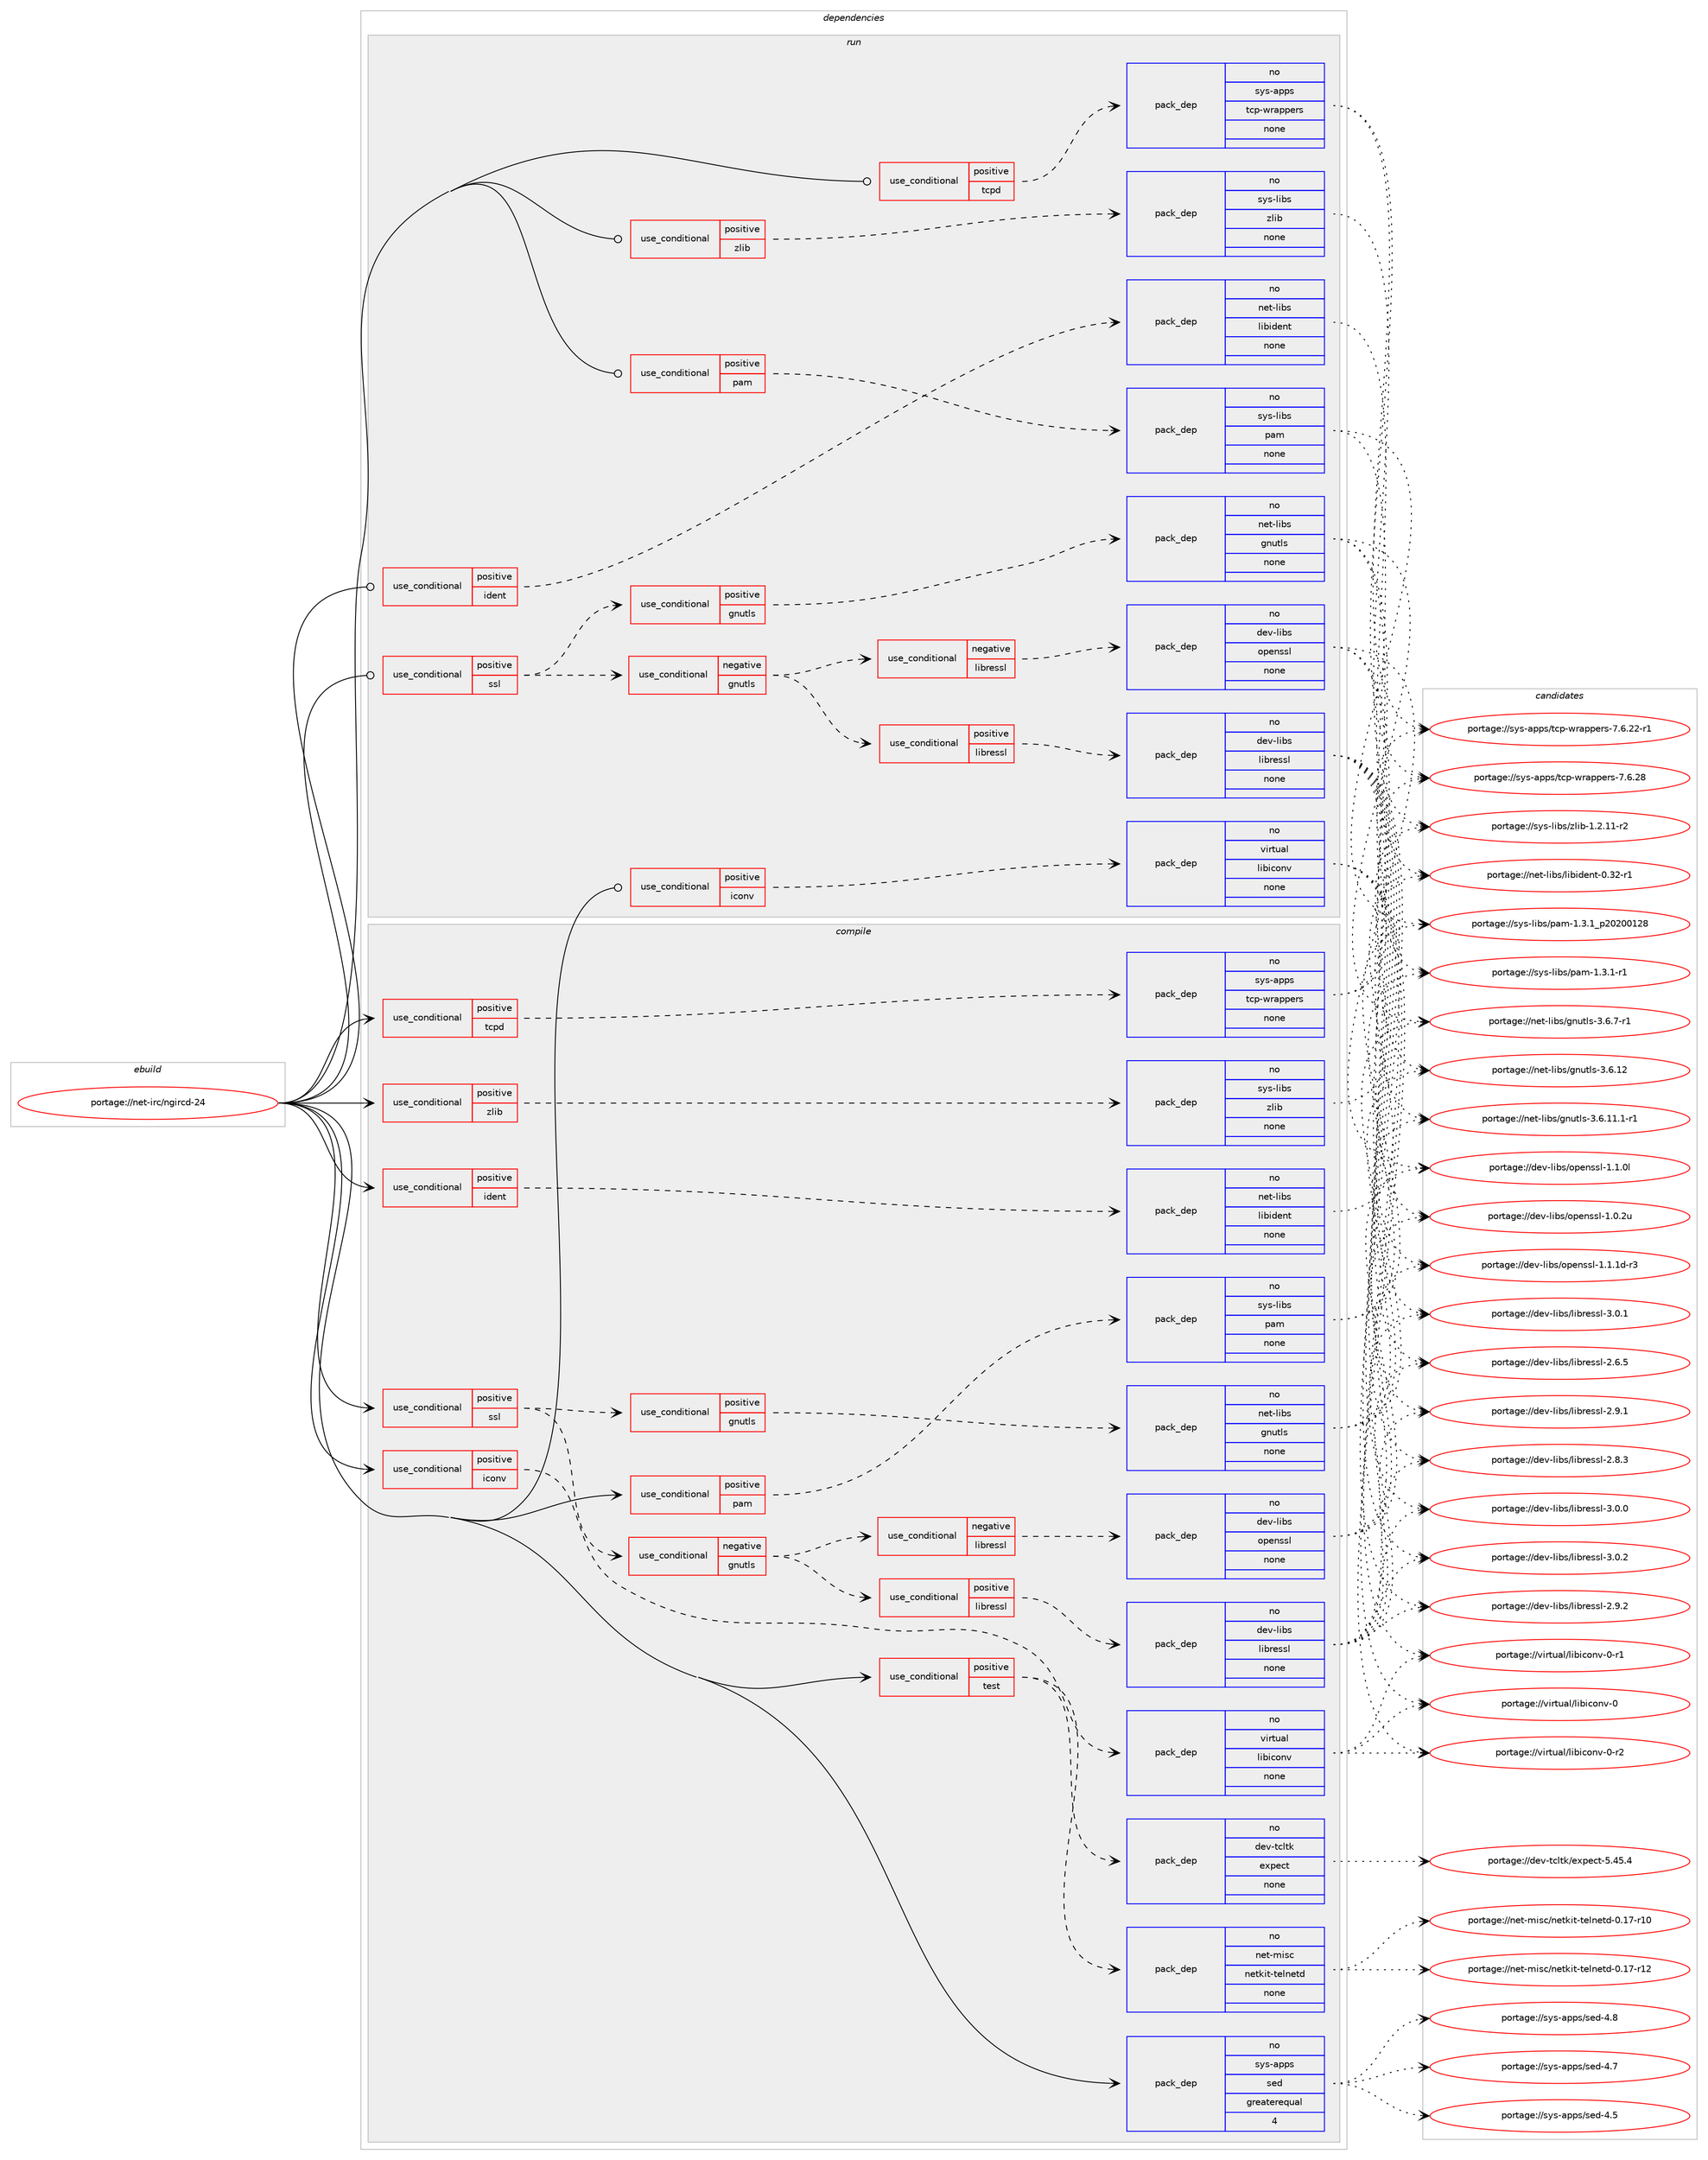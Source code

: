 digraph prolog {

# *************
# Graph options
# *************

newrank=true;
concentrate=true;
compound=true;
graph [rankdir=LR,fontname=Helvetica,fontsize=10,ranksep=1.5];#, ranksep=2.5, nodesep=0.2];
edge  [arrowhead=vee];
node  [fontname=Helvetica,fontsize=10];

# **********
# The ebuild
# **********

subgraph cluster_leftcol {
color=gray;
rank=same;
label=<<i>ebuild</i>>;
id [label="portage://net-irc/ngircd-24", color=red, width=4, href="../net-irc/ngircd-24.svg"];
}

# ****************
# The dependencies
# ****************

subgraph cluster_midcol {
color=gray;
label=<<i>dependencies</i>>;
subgraph cluster_compile {
fillcolor="#eeeeee";
style=filled;
label=<<i>compile</i>>;
subgraph cond29593 {
dependency137027 [label=<<TABLE BORDER="0" CELLBORDER="1" CELLSPACING="0" CELLPADDING="4"><TR><TD ROWSPAN="3" CELLPADDING="10">use_conditional</TD></TR><TR><TD>positive</TD></TR><TR><TD>iconv</TD></TR></TABLE>>, shape=none, color=red];
subgraph pack105139 {
dependency137028 [label=<<TABLE BORDER="0" CELLBORDER="1" CELLSPACING="0" CELLPADDING="4" WIDTH="220"><TR><TD ROWSPAN="6" CELLPADDING="30">pack_dep</TD></TR><TR><TD WIDTH="110">no</TD></TR><TR><TD>virtual</TD></TR><TR><TD>libiconv</TD></TR><TR><TD>none</TD></TR><TR><TD></TD></TR></TABLE>>, shape=none, color=blue];
}
dependency137027:e -> dependency137028:w [weight=20,style="dashed",arrowhead="vee"];
}
id:e -> dependency137027:w [weight=20,style="solid",arrowhead="vee"];
subgraph cond29594 {
dependency137029 [label=<<TABLE BORDER="0" CELLBORDER="1" CELLSPACING="0" CELLPADDING="4"><TR><TD ROWSPAN="3" CELLPADDING="10">use_conditional</TD></TR><TR><TD>positive</TD></TR><TR><TD>ident</TD></TR></TABLE>>, shape=none, color=red];
subgraph pack105140 {
dependency137030 [label=<<TABLE BORDER="0" CELLBORDER="1" CELLSPACING="0" CELLPADDING="4" WIDTH="220"><TR><TD ROWSPAN="6" CELLPADDING="30">pack_dep</TD></TR><TR><TD WIDTH="110">no</TD></TR><TR><TD>net-libs</TD></TR><TR><TD>libident</TD></TR><TR><TD>none</TD></TR><TR><TD></TD></TR></TABLE>>, shape=none, color=blue];
}
dependency137029:e -> dependency137030:w [weight=20,style="dashed",arrowhead="vee"];
}
id:e -> dependency137029:w [weight=20,style="solid",arrowhead="vee"];
subgraph cond29595 {
dependency137031 [label=<<TABLE BORDER="0" CELLBORDER="1" CELLSPACING="0" CELLPADDING="4"><TR><TD ROWSPAN="3" CELLPADDING="10">use_conditional</TD></TR><TR><TD>positive</TD></TR><TR><TD>pam</TD></TR></TABLE>>, shape=none, color=red];
subgraph pack105141 {
dependency137032 [label=<<TABLE BORDER="0" CELLBORDER="1" CELLSPACING="0" CELLPADDING="4" WIDTH="220"><TR><TD ROWSPAN="6" CELLPADDING="30">pack_dep</TD></TR><TR><TD WIDTH="110">no</TD></TR><TR><TD>sys-libs</TD></TR><TR><TD>pam</TD></TR><TR><TD>none</TD></TR><TR><TD></TD></TR></TABLE>>, shape=none, color=blue];
}
dependency137031:e -> dependency137032:w [weight=20,style="dashed",arrowhead="vee"];
}
id:e -> dependency137031:w [weight=20,style="solid",arrowhead="vee"];
subgraph cond29596 {
dependency137033 [label=<<TABLE BORDER="0" CELLBORDER="1" CELLSPACING="0" CELLPADDING="4"><TR><TD ROWSPAN="3" CELLPADDING="10">use_conditional</TD></TR><TR><TD>positive</TD></TR><TR><TD>ssl</TD></TR></TABLE>>, shape=none, color=red];
subgraph cond29597 {
dependency137034 [label=<<TABLE BORDER="0" CELLBORDER="1" CELLSPACING="0" CELLPADDING="4"><TR><TD ROWSPAN="3" CELLPADDING="10">use_conditional</TD></TR><TR><TD>positive</TD></TR><TR><TD>gnutls</TD></TR></TABLE>>, shape=none, color=red];
subgraph pack105142 {
dependency137035 [label=<<TABLE BORDER="0" CELLBORDER="1" CELLSPACING="0" CELLPADDING="4" WIDTH="220"><TR><TD ROWSPAN="6" CELLPADDING="30">pack_dep</TD></TR><TR><TD WIDTH="110">no</TD></TR><TR><TD>net-libs</TD></TR><TR><TD>gnutls</TD></TR><TR><TD>none</TD></TR><TR><TD></TD></TR></TABLE>>, shape=none, color=blue];
}
dependency137034:e -> dependency137035:w [weight=20,style="dashed",arrowhead="vee"];
}
dependency137033:e -> dependency137034:w [weight=20,style="dashed",arrowhead="vee"];
subgraph cond29598 {
dependency137036 [label=<<TABLE BORDER="0" CELLBORDER="1" CELLSPACING="0" CELLPADDING="4"><TR><TD ROWSPAN="3" CELLPADDING="10">use_conditional</TD></TR><TR><TD>negative</TD></TR><TR><TD>gnutls</TD></TR></TABLE>>, shape=none, color=red];
subgraph cond29599 {
dependency137037 [label=<<TABLE BORDER="0" CELLBORDER="1" CELLSPACING="0" CELLPADDING="4"><TR><TD ROWSPAN="3" CELLPADDING="10">use_conditional</TD></TR><TR><TD>negative</TD></TR><TR><TD>libressl</TD></TR></TABLE>>, shape=none, color=red];
subgraph pack105143 {
dependency137038 [label=<<TABLE BORDER="0" CELLBORDER="1" CELLSPACING="0" CELLPADDING="4" WIDTH="220"><TR><TD ROWSPAN="6" CELLPADDING="30">pack_dep</TD></TR><TR><TD WIDTH="110">no</TD></TR><TR><TD>dev-libs</TD></TR><TR><TD>openssl</TD></TR><TR><TD>none</TD></TR><TR><TD></TD></TR></TABLE>>, shape=none, color=blue];
}
dependency137037:e -> dependency137038:w [weight=20,style="dashed",arrowhead="vee"];
}
dependency137036:e -> dependency137037:w [weight=20,style="dashed",arrowhead="vee"];
subgraph cond29600 {
dependency137039 [label=<<TABLE BORDER="0" CELLBORDER="1" CELLSPACING="0" CELLPADDING="4"><TR><TD ROWSPAN="3" CELLPADDING="10">use_conditional</TD></TR><TR><TD>positive</TD></TR><TR><TD>libressl</TD></TR></TABLE>>, shape=none, color=red];
subgraph pack105144 {
dependency137040 [label=<<TABLE BORDER="0" CELLBORDER="1" CELLSPACING="0" CELLPADDING="4" WIDTH="220"><TR><TD ROWSPAN="6" CELLPADDING="30">pack_dep</TD></TR><TR><TD WIDTH="110">no</TD></TR><TR><TD>dev-libs</TD></TR><TR><TD>libressl</TD></TR><TR><TD>none</TD></TR><TR><TD></TD></TR></TABLE>>, shape=none, color=blue];
}
dependency137039:e -> dependency137040:w [weight=20,style="dashed",arrowhead="vee"];
}
dependency137036:e -> dependency137039:w [weight=20,style="dashed",arrowhead="vee"];
}
dependency137033:e -> dependency137036:w [weight=20,style="dashed",arrowhead="vee"];
}
id:e -> dependency137033:w [weight=20,style="solid",arrowhead="vee"];
subgraph cond29601 {
dependency137041 [label=<<TABLE BORDER="0" CELLBORDER="1" CELLSPACING="0" CELLPADDING="4"><TR><TD ROWSPAN="3" CELLPADDING="10">use_conditional</TD></TR><TR><TD>positive</TD></TR><TR><TD>tcpd</TD></TR></TABLE>>, shape=none, color=red];
subgraph pack105145 {
dependency137042 [label=<<TABLE BORDER="0" CELLBORDER="1" CELLSPACING="0" CELLPADDING="4" WIDTH="220"><TR><TD ROWSPAN="6" CELLPADDING="30">pack_dep</TD></TR><TR><TD WIDTH="110">no</TD></TR><TR><TD>sys-apps</TD></TR><TR><TD>tcp-wrappers</TD></TR><TR><TD>none</TD></TR><TR><TD></TD></TR></TABLE>>, shape=none, color=blue];
}
dependency137041:e -> dependency137042:w [weight=20,style="dashed",arrowhead="vee"];
}
id:e -> dependency137041:w [weight=20,style="solid",arrowhead="vee"];
subgraph cond29602 {
dependency137043 [label=<<TABLE BORDER="0" CELLBORDER="1" CELLSPACING="0" CELLPADDING="4"><TR><TD ROWSPAN="3" CELLPADDING="10">use_conditional</TD></TR><TR><TD>positive</TD></TR><TR><TD>test</TD></TR></TABLE>>, shape=none, color=red];
subgraph pack105146 {
dependency137044 [label=<<TABLE BORDER="0" CELLBORDER="1" CELLSPACING="0" CELLPADDING="4" WIDTH="220"><TR><TD ROWSPAN="6" CELLPADDING="30">pack_dep</TD></TR><TR><TD WIDTH="110">no</TD></TR><TR><TD>dev-tcltk</TD></TR><TR><TD>expect</TD></TR><TR><TD>none</TD></TR><TR><TD></TD></TR></TABLE>>, shape=none, color=blue];
}
dependency137043:e -> dependency137044:w [weight=20,style="dashed",arrowhead="vee"];
subgraph pack105147 {
dependency137045 [label=<<TABLE BORDER="0" CELLBORDER="1" CELLSPACING="0" CELLPADDING="4" WIDTH="220"><TR><TD ROWSPAN="6" CELLPADDING="30">pack_dep</TD></TR><TR><TD WIDTH="110">no</TD></TR><TR><TD>net-misc</TD></TR><TR><TD>netkit-telnetd</TD></TR><TR><TD>none</TD></TR><TR><TD></TD></TR></TABLE>>, shape=none, color=blue];
}
dependency137043:e -> dependency137045:w [weight=20,style="dashed",arrowhead="vee"];
}
id:e -> dependency137043:w [weight=20,style="solid",arrowhead="vee"];
subgraph cond29603 {
dependency137046 [label=<<TABLE BORDER="0" CELLBORDER="1" CELLSPACING="0" CELLPADDING="4"><TR><TD ROWSPAN="3" CELLPADDING="10">use_conditional</TD></TR><TR><TD>positive</TD></TR><TR><TD>zlib</TD></TR></TABLE>>, shape=none, color=red];
subgraph pack105148 {
dependency137047 [label=<<TABLE BORDER="0" CELLBORDER="1" CELLSPACING="0" CELLPADDING="4" WIDTH="220"><TR><TD ROWSPAN="6" CELLPADDING="30">pack_dep</TD></TR><TR><TD WIDTH="110">no</TD></TR><TR><TD>sys-libs</TD></TR><TR><TD>zlib</TD></TR><TR><TD>none</TD></TR><TR><TD></TD></TR></TABLE>>, shape=none, color=blue];
}
dependency137046:e -> dependency137047:w [weight=20,style="dashed",arrowhead="vee"];
}
id:e -> dependency137046:w [weight=20,style="solid",arrowhead="vee"];
subgraph pack105149 {
dependency137048 [label=<<TABLE BORDER="0" CELLBORDER="1" CELLSPACING="0" CELLPADDING="4" WIDTH="220"><TR><TD ROWSPAN="6" CELLPADDING="30">pack_dep</TD></TR><TR><TD WIDTH="110">no</TD></TR><TR><TD>sys-apps</TD></TR><TR><TD>sed</TD></TR><TR><TD>greaterequal</TD></TR><TR><TD>4</TD></TR></TABLE>>, shape=none, color=blue];
}
id:e -> dependency137048:w [weight=20,style="solid",arrowhead="vee"];
}
subgraph cluster_compileandrun {
fillcolor="#eeeeee";
style=filled;
label=<<i>compile and run</i>>;
}
subgraph cluster_run {
fillcolor="#eeeeee";
style=filled;
label=<<i>run</i>>;
subgraph cond29604 {
dependency137049 [label=<<TABLE BORDER="0" CELLBORDER="1" CELLSPACING="0" CELLPADDING="4"><TR><TD ROWSPAN="3" CELLPADDING="10">use_conditional</TD></TR><TR><TD>positive</TD></TR><TR><TD>iconv</TD></TR></TABLE>>, shape=none, color=red];
subgraph pack105150 {
dependency137050 [label=<<TABLE BORDER="0" CELLBORDER="1" CELLSPACING="0" CELLPADDING="4" WIDTH="220"><TR><TD ROWSPAN="6" CELLPADDING="30">pack_dep</TD></TR><TR><TD WIDTH="110">no</TD></TR><TR><TD>virtual</TD></TR><TR><TD>libiconv</TD></TR><TR><TD>none</TD></TR><TR><TD></TD></TR></TABLE>>, shape=none, color=blue];
}
dependency137049:e -> dependency137050:w [weight=20,style="dashed",arrowhead="vee"];
}
id:e -> dependency137049:w [weight=20,style="solid",arrowhead="odot"];
subgraph cond29605 {
dependency137051 [label=<<TABLE BORDER="0" CELLBORDER="1" CELLSPACING="0" CELLPADDING="4"><TR><TD ROWSPAN="3" CELLPADDING="10">use_conditional</TD></TR><TR><TD>positive</TD></TR><TR><TD>ident</TD></TR></TABLE>>, shape=none, color=red];
subgraph pack105151 {
dependency137052 [label=<<TABLE BORDER="0" CELLBORDER="1" CELLSPACING="0" CELLPADDING="4" WIDTH="220"><TR><TD ROWSPAN="6" CELLPADDING="30">pack_dep</TD></TR><TR><TD WIDTH="110">no</TD></TR><TR><TD>net-libs</TD></TR><TR><TD>libident</TD></TR><TR><TD>none</TD></TR><TR><TD></TD></TR></TABLE>>, shape=none, color=blue];
}
dependency137051:e -> dependency137052:w [weight=20,style="dashed",arrowhead="vee"];
}
id:e -> dependency137051:w [weight=20,style="solid",arrowhead="odot"];
subgraph cond29606 {
dependency137053 [label=<<TABLE BORDER="0" CELLBORDER="1" CELLSPACING="0" CELLPADDING="4"><TR><TD ROWSPAN="3" CELLPADDING="10">use_conditional</TD></TR><TR><TD>positive</TD></TR><TR><TD>pam</TD></TR></TABLE>>, shape=none, color=red];
subgraph pack105152 {
dependency137054 [label=<<TABLE BORDER="0" CELLBORDER="1" CELLSPACING="0" CELLPADDING="4" WIDTH="220"><TR><TD ROWSPAN="6" CELLPADDING="30">pack_dep</TD></TR><TR><TD WIDTH="110">no</TD></TR><TR><TD>sys-libs</TD></TR><TR><TD>pam</TD></TR><TR><TD>none</TD></TR><TR><TD></TD></TR></TABLE>>, shape=none, color=blue];
}
dependency137053:e -> dependency137054:w [weight=20,style="dashed",arrowhead="vee"];
}
id:e -> dependency137053:w [weight=20,style="solid",arrowhead="odot"];
subgraph cond29607 {
dependency137055 [label=<<TABLE BORDER="0" CELLBORDER="1" CELLSPACING="0" CELLPADDING="4"><TR><TD ROWSPAN="3" CELLPADDING="10">use_conditional</TD></TR><TR><TD>positive</TD></TR><TR><TD>ssl</TD></TR></TABLE>>, shape=none, color=red];
subgraph cond29608 {
dependency137056 [label=<<TABLE BORDER="0" CELLBORDER="1" CELLSPACING="0" CELLPADDING="4"><TR><TD ROWSPAN="3" CELLPADDING="10">use_conditional</TD></TR><TR><TD>positive</TD></TR><TR><TD>gnutls</TD></TR></TABLE>>, shape=none, color=red];
subgraph pack105153 {
dependency137057 [label=<<TABLE BORDER="0" CELLBORDER="1" CELLSPACING="0" CELLPADDING="4" WIDTH="220"><TR><TD ROWSPAN="6" CELLPADDING="30">pack_dep</TD></TR><TR><TD WIDTH="110">no</TD></TR><TR><TD>net-libs</TD></TR><TR><TD>gnutls</TD></TR><TR><TD>none</TD></TR><TR><TD></TD></TR></TABLE>>, shape=none, color=blue];
}
dependency137056:e -> dependency137057:w [weight=20,style="dashed",arrowhead="vee"];
}
dependency137055:e -> dependency137056:w [weight=20,style="dashed",arrowhead="vee"];
subgraph cond29609 {
dependency137058 [label=<<TABLE BORDER="0" CELLBORDER="1" CELLSPACING="0" CELLPADDING="4"><TR><TD ROWSPAN="3" CELLPADDING="10">use_conditional</TD></TR><TR><TD>negative</TD></TR><TR><TD>gnutls</TD></TR></TABLE>>, shape=none, color=red];
subgraph cond29610 {
dependency137059 [label=<<TABLE BORDER="0" CELLBORDER="1" CELLSPACING="0" CELLPADDING="4"><TR><TD ROWSPAN="3" CELLPADDING="10">use_conditional</TD></TR><TR><TD>negative</TD></TR><TR><TD>libressl</TD></TR></TABLE>>, shape=none, color=red];
subgraph pack105154 {
dependency137060 [label=<<TABLE BORDER="0" CELLBORDER="1" CELLSPACING="0" CELLPADDING="4" WIDTH="220"><TR><TD ROWSPAN="6" CELLPADDING="30">pack_dep</TD></TR><TR><TD WIDTH="110">no</TD></TR><TR><TD>dev-libs</TD></TR><TR><TD>openssl</TD></TR><TR><TD>none</TD></TR><TR><TD></TD></TR></TABLE>>, shape=none, color=blue];
}
dependency137059:e -> dependency137060:w [weight=20,style="dashed",arrowhead="vee"];
}
dependency137058:e -> dependency137059:w [weight=20,style="dashed",arrowhead="vee"];
subgraph cond29611 {
dependency137061 [label=<<TABLE BORDER="0" CELLBORDER="1" CELLSPACING="0" CELLPADDING="4"><TR><TD ROWSPAN="3" CELLPADDING="10">use_conditional</TD></TR><TR><TD>positive</TD></TR><TR><TD>libressl</TD></TR></TABLE>>, shape=none, color=red];
subgraph pack105155 {
dependency137062 [label=<<TABLE BORDER="0" CELLBORDER="1" CELLSPACING="0" CELLPADDING="4" WIDTH="220"><TR><TD ROWSPAN="6" CELLPADDING="30">pack_dep</TD></TR><TR><TD WIDTH="110">no</TD></TR><TR><TD>dev-libs</TD></TR><TR><TD>libressl</TD></TR><TR><TD>none</TD></TR><TR><TD></TD></TR></TABLE>>, shape=none, color=blue];
}
dependency137061:e -> dependency137062:w [weight=20,style="dashed",arrowhead="vee"];
}
dependency137058:e -> dependency137061:w [weight=20,style="dashed",arrowhead="vee"];
}
dependency137055:e -> dependency137058:w [weight=20,style="dashed",arrowhead="vee"];
}
id:e -> dependency137055:w [weight=20,style="solid",arrowhead="odot"];
subgraph cond29612 {
dependency137063 [label=<<TABLE BORDER="0" CELLBORDER="1" CELLSPACING="0" CELLPADDING="4"><TR><TD ROWSPAN="3" CELLPADDING="10">use_conditional</TD></TR><TR><TD>positive</TD></TR><TR><TD>tcpd</TD></TR></TABLE>>, shape=none, color=red];
subgraph pack105156 {
dependency137064 [label=<<TABLE BORDER="0" CELLBORDER="1" CELLSPACING="0" CELLPADDING="4" WIDTH="220"><TR><TD ROWSPAN="6" CELLPADDING="30">pack_dep</TD></TR><TR><TD WIDTH="110">no</TD></TR><TR><TD>sys-apps</TD></TR><TR><TD>tcp-wrappers</TD></TR><TR><TD>none</TD></TR><TR><TD></TD></TR></TABLE>>, shape=none, color=blue];
}
dependency137063:e -> dependency137064:w [weight=20,style="dashed",arrowhead="vee"];
}
id:e -> dependency137063:w [weight=20,style="solid",arrowhead="odot"];
subgraph cond29613 {
dependency137065 [label=<<TABLE BORDER="0" CELLBORDER="1" CELLSPACING="0" CELLPADDING="4"><TR><TD ROWSPAN="3" CELLPADDING="10">use_conditional</TD></TR><TR><TD>positive</TD></TR><TR><TD>zlib</TD></TR></TABLE>>, shape=none, color=red];
subgraph pack105157 {
dependency137066 [label=<<TABLE BORDER="0" CELLBORDER="1" CELLSPACING="0" CELLPADDING="4" WIDTH="220"><TR><TD ROWSPAN="6" CELLPADDING="30">pack_dep</TD></TR><TR><TD WIDTH="110">no</TD></TR><TR><TD>sys-libs</TD></TR><TR><TD>zlib</TD></TR><TR><TD>none</TD></TR><TR><TD></TD></TR></TABLE>>, shape=none, color=blue];
}
dependency137065:e -> dependency137066:w [weight=20,style="dashed",arrowhead="vee"];
}
id:e -> dependency137065:w [weight=20,style="solid",arrowhead="odot"];
}
}

# **************
# The candidates
# **************

subgraph cluster_choices {
rank=same;
color=gray;
label=<<i>candidates</i>>;

subgraph choice105139 {
color=black;
nodesep=1;
choice1181051141161179710847108105981059911111011845484511450 [label="portage://virtual/libiconv-0-r2", color=red, width=4,href="../virtual/libiconv-0-r2.svg"];
choice1181051141161179710847108105981059911111011845484511449 [label="portage://virtual/libiconv-0-r1", color=red, width=4,href="../virtual/libiconv-0-r1.svg"];
choice118105114116117971084710810598105991111101184548 [label="portage://virtual/libiconv-0", color=red, width=4,href="../virtual/libiconv-0.svg"];
dependency137028:e -> choice1181051141161179710847108105981059911111011845484511450:w [style=dotted,weight="100"];
dependency137028:e -> choice1181051141161179710847108105981059911111011845484511449:w [style=dotted,weight="100"];
dependency137028:e -> choice118105114116117971084710810598105991111101184548:w [style=dotted,weight="100"];
}
subgraph choice105140 {
color=black;
nodesep=1;
choice1101011164510810598115471081059810510010111011645484651504511449 [label="portage://net-libs/libident-0.32-r1", color=red, width=4,href="../net-libs/libident-0.32-r1.svg"];
dependency137030:e -> choice1101011164510810598115471081059810510010111011645484651504511449:w [style=dotted,weight="100"];
}
subgraph choice105141 {
color=black;
nodesep=1;
choice11512111545108105981154711297109454946514649951125048504848495056 [label="portage://sys-libs/pam-1.3.1_p20200128", color=red, width=4,href="../sys-libs/pam-1.3.1_p20200128.svg"];
choice115121115451081059811547112971094549465146494511449 [label="portage://sys-libs/pam-1.3.1-r1", color=red, width=4,href="../sys-libs/pam-1.3.1-r1.svg"];
dependency137032:e -> choice11512111545108105981154711297109454946514649951125048504848495056:w [style=dotted,weight="100"];
dependency137032:e -> choice115121115451081059811547112971094549465146494511449:w [style=dotted,weight="100"];
}
subgraph choice105142 {
color=black;
nodesep=1;
choice1101011164510810598115471031101171161081154551465446554511449 [label="portage://net-libs/gnutls-3.6.7-r1", color=red, width=4,href="../net-libs/gnutls-3.6.7-r1.svg"];
choice11010111645108105981154710311011711610811545514654464950 [label="portage://net-libs/gnutls-3.6.12", color=red, width=4,href="../net-libs/gnutls-3.6.12.svg"];
choice1101011164510810598115471031101171161081154551465446494946494511449 [label="portage://net-libs/gnutls-3.6.11.1-r1", color=red, width=4,href="../net-libs/gnutls-3.6.11.1-r1.svg"];
dependency137035:e -> choice1101011164510810598115471031101171161081154551465446554511449:w [style=dotted,weight="100"];
dependency137035:e -> choice11010111645108105981154710311011711610811545514654464950:w [style=dotted,weight="100"];
dependency137035:e -> choice1101011164510810598115471031101171161081154551465446494946494511449:w [style=dotted,weight="100"];
}
subgraph choice105143 {
color=black;
nodesep=1;
choice1001011184510810598115471111121011101151151084549464946491004511451 [label="portage://dev-libs/openssl-1.1.1d-r3", color=red, width=4,href="../dev-libs/openssl-1.1.1d-r3.svg"];
choice100101118451081059811547111112101110115115108454946494648108 [label="portage://dev-libs/openssl-1.1.0l", color=red, width=4,href="../dev-libs/openssl-1.1.0l.svg"];
choice100101118451081059811547111112101110115115108454946484650117 [label="portage://dev-libs/openssl-1.0.2u", color=red, width=4,href="../dev-libs/openssl-1.0.2u.svg"];
dependency137038:e -> choice1001011184510810598115471111121011101151151084549464946491004511451:w [style=dotted,weight="100"];
dependency137038:e -> choice100101118451081059811547111112101110115115108454946494648108:w [style=dotted,weight="100"];
dependency137038:e -> choice100101118451081059811547111112101110115115108454946484650117:w [style=dotted,weight="100"];
}
subgraph choice105144 {
color=black;
nodesep=1;
choice10010111845108105981154710810598114101115115108455146484650 [label="portage://dev-libs/libressl-3.0.2", color=red, width=4,href="../dev-libs/libressl-3.0.2.svg"];
choice10010111845108105981154710810598114101115115108455146484649 [label="portage://dev-libs/libressl-3.0.1", color=red, width=4,href="../dev-libs/libressl-3.0.1.svg"];
choice10010111845108105981154710810598114101115115108455146484648 [label="portage://dev-libs/libressl-3.0.0", color=red, width=4,href="../dev-libs/libressl-3.0.0.svg"];
choice10010111845108105981154710810598114101115115108455046574650 [label="portage://dev-libs/libressl-2.9.2", color=red, width=4,href="../dev-libs/libressl-2.9.2.svg"];
choice10010111845108105981154710810598114101115115108455046574649 [label="portage://dev-libs/libressl-2.9.1", color=red, width=4,href="../dev-libs/libressl-2.9.1.svg"];
choice10010111845108105981154710810598114101115115108455046564651 [label="portage://dev-libs/libressl-2.8.3", color=red, width=4,href="../dev-libs/libressl-2.8.3.svg"];
choice10010111845108105981154710810598114101115115108455046544653 [label="portage://dev-libs/libressl-2.6.5", color=red, width=4,href="../dev-libs/libressl-2.6.5.svg"];
dependency137040:e -> choice10010111845108105981154710810598114101115115108455146484650:w [style=dotted,weight="100"];
dependency137040:e -> choice10010111845108105981154710810598114101115115108455146484649:w [style=dotted,weight="100"];
dependency137040:e -> choice10010111845108105981154710810598114101115115108455146484648:w [style=dotted,weight="100"];
dependency137040:e -> choice10010111845108105981154710810598114101115115108455046574650:w [style=dotted,weight="100"];
dependency137040:e -> choice10010111845108105981154710810598114101115115108455046574649:w [style=dotted,weight="100"];
dependency137040:e -> choice10010111845108105981154710810598114101115115108455046564651:w [style=dotted,weight="100"];
dependency137040:e -> choice10010111845108105981154710810598114101115115108455046544653:w [style=dotted,weight="100"];
}
subgraph choice105145 {
color=black;
nodesep=1;
choice11512111545971121121154711699112451191149711211210111411545554654465056 [label="portage://sys-apps/tcp-wrappers-7.6.28", color=red, width=4,href="../sys-apps/tcp-wrappers-7.6.28.svg"];
choice115121115459711211211547116991124511911497112112101114115455546544650504511449 [label="portage://sys-apps/tcp-wrappers-7.6.22-r1", color=red, width=4,href="../sys-apps/tcp-wrappers-7.6.22-r1.svg"];
dependency137042:e -> choice11512111545971121121154711699112451191149711211210111411545554654465056:w [style=dotted,weight="100"];
dependency137042:e -> choice115121115459711211211547116991124511911497112112101114115455546544650504511449:w [style=dotted,weight="100"];
}
subgraph choice105146 {
color=black;
nodesep=1;
choice1001011184511699108116107471011201121019911645534652534652 [label="portage://dev-tcltk/expect-5.45.4", color=red, width=4,href="../dev-tcltk/expect-5.45.4.svg"];
dependency137044:e -> choice1001011184511699108116107471011201121019911645534652534652:w [style=dotted,weight="100"];
}
subgraph choice105147 {
color=black;
nodesep=1;
choice110101116451091051159947110101116107105116451161011081101011161004548464955451144950 [label="portage://net-misc/netkit-telnetd-0.17-r12", color=red, width=4,href="../net-misc/netkit-telnetd-0.17-r12.svg"];
choice110101116451091051159947110101116107105116451161011081101011161004548464955451144948 [label="portage://net-misc/netkit-telnetd-0.17-r10", color=red, width=4,href="../net-misc/netkit-telnetd-0.17-r10.svg"];
dependency137045:e -> choice110101116451091051159947110101116107105116451161011081101011161004548464955451144950:w [style=dotted,weight="100"];
dependency137045:e -> choice110101116451091051159947110101116107105116451161011081101011161004548464955451144948:w [style=dotted,weight="100"];
}
subgraph choice105148 {
color=black;
nodesep=1;
choice11512111545108105981154712210810598454946504649494511450 [label="portage://sys-libs/zlib-1.2.11-r2", color=red, width=4,href="../sys-libs/zlib-1.2.11-r2.svg"];
dependency137047:e -> choice11512111545108105981154712210810598454946504649494511450:w [style=dotted,weight="100"];
}
subgraph choice105149 {
color=black;
nodesep=1;
choice11512111545971121121154711510110045524656 [label="portage://sys-apps/sed-4.8", color=red, width=4,href="../sys-apps/sed-4.8.svg"];
choice11512111545971121121154711510110045524655 [label="portage://sys-apps/sed-4.7", color=red, width=4,href="../sys-apps/sed-4.7.svg"];
choice11512111545971121121154711510110045524653 [label="portage://sys-apps/sed-4.5", color=red, width=4,href="../sys-apps/sed-4.5.svg"];
dependency137048:e -> choice11512111545971121121154711510110045524656:w [style=dotted,weight="100"];
dependency137048:e -> choice11512111545971121121154711510110045524655:w [style=dotted,weight="100"];
dependency137048:e -> choice11512111545971121121154711510110045524653:w [style=dotted,weight="100"];
}
subgraph choice105150 {
color=black;
nodesep=1;
choice1181051141161179710847108105981059911111011845484511450 [label="portage://virtual/libiconv-0-r2", color=red, width=4,href="../virtual/libiconv-0-r2.svg"];
choice1181051141161179710847108105981059911111011845484511449 [label="portage://virtual/libiconv-0-r1", color=red, width=4,href="../virtual/libiconv-0-r1.svg"];
choice118105114116117971084710810598105991111101184548 [label="portage://virtual/libiconv-0", color=red, width=4,href="../virtual/libiconv-0.svg"];
dependency137050:e -> choice1181051141161179710847108105981059911111011845484511450:w [style=dotted,weight="100"];
dependency137050:e -> choice1181051141161179710847108105981059911111011845484511449:w [style=dotted,weight="100"];
dependency137050:e -> choice118105114116117971084710810598105991111101184548:w [style=dotted,weight="100"];
}
subgraph choice105151 {
color=black;
nodesep=1;
choice1101011164510810598115471081059810510010111011645484651504511449 [label="portage://net-libs/libident-0.32-r1", color=red, width=4,href="../net-libs/libident-0.32-r1.svg"];
dependency137052:e -> choice1101011164510810598115471081059810510010111011645484651504511449:w [style=dotted,weight="100"];
}
subgraph choice105152 {
color=black;
nodesep=1;
choice11512111545108105981154711297109454946514649951125048504848495056 [label="portage://sys-libs/pam-1.3.1_p20200128", color=red, width=4,href="../sys-libs/pam-1.3.1_p20200128.svg"];
choice115121115451081059811547112971094549465146494511449 [label="portage://sys-libs/pam-1.3.1-r1", color=red, width=4,href="../sys-libs/pam-1.3.1-r1.svg"];
dependency137054:e -> choice11512111545108105981154711297109454946514649951125048504848495056:w [style=dotted,weight="100"];
dependency137054:e -> choice115121115451081059811547112971094549465146494511449:w [style=dotted,weight="100"];
}
subgraph choice105153 {
color=black;
nodesep=1;
choice1101011164510810598115471031101171161081154551465446554511449 [label="portage://net-libs/gnutls-3.6.7-r1", color=red, width=4,href="../net-libs/gnutls-3.6.7-r1.svg"];
choice11010111645108105981154710311011711610811545514654464950 [label="portage://net-libs/gnutls-3.6.12", color=red, width=4,href="../net-libs/gnutls-3.6.12.svg"];
choice1101011164510810598115471031101171161081154551465446494946494511449 [label="portage://net-libs/gnutls-3.6.11.1-r1", color=red, width=4,href="../net-libs/gnutls-3.6.11.1-r1.svg"];
dependency137057:e -> choice1101011164510810598115471031101171161081154551465446554511449:w [style=dotted,weight="100"];
dependency137057:e -> choice11010111645108105981154710311011711610811545514654464950:w [style=dotted,weight="100"];
dependency137057:e -> choice1101011164510810598115471031101171161081154551465446494946494511449:w [style=dotted,weight="100"];
}
subgraph choice105154 {
color=black;
nodesep=1;
choice1001011184510810598115471111121011101151151084549464946491004511451 [label="portage://dev-libs/openssl-1.1.1d-r3", color=red, width=4,href="../dev-libs/openssl-1.1.1d-r3.svg"];
choice100101118451081059811547111112101110115115108454946494648108 [label="portage://dev-libs/openssl-1.1.0l", color=red, width=4,href="../dev-libs/openssl-1.1.0l.svg"];
choice100101118451081059811547111112101110115115108454946484650117 [label="portage://dev-libs/openssl-1.0.2u", color=red, width=4,href="../dev-libs/openssl-1.0.2u.svg"];
dependency137060:e -> choice1001011184510810598115471111121011101151151084549464946491004511451:w [style=dotted,weight="100"];
dependency137060:e -> choice100101118451081059811547111112101110115115108454946494648108:w [style=dotted,weight="100"];
dependency137060:e -> choice100101118451081059811547111112101110115115108454946484650117:w [style=dotted,weight="100"];
}
subgraph choice105155 {
color=black;
nodesep=1;
choice10010111845108105981154710810598114101115115108455146484650 [label="portage://dev-libs/libressl-3.0.2", color=red, width=4,href="../dev-libs/libressl-3.0.2.svg"];
choice10010111845108105981154710810598114101115115108455146484649 [label="portage://dev-libs/libressl-3.0.1", color=red, width=4,href="../dev-libs/libressl-3.0.1.svg"];
choice10010111845108105981154710810598114101115115108455146484648 [label="portage://dev-libs/libressl-3.0.0", color=red, width=4,href="../dev-libs/libressl-3.0.0.svg"];
choice10010111845108105981154710810598114101115115108455046574650 [label="portage://dev-libs/libressl-2.9.2", color=red, width=4,href="../dev-libs/libressl-2.9.2.svg"];
choice10010111845108105981154710810598114101115115108455046574649 [label="portage://dev-libs/libressl-2.9.1", color=red, width=4,href="../dev-libs/libressl-2.9.1.svg"];
choice10010111845108105981154710810598114101115115108455046564651 [label="portage://dev-libs/libressl-2.8.3", color=red, width=4,href="../dev-libs/libressl-2.8.3.svg"];
choice10010111845108105981154710810598114101115115108455046544653 [label="portage://dev-libs/libressl-2.6.5", color=red, width=4,href="../dev-libs/libressl-2.6.5.svg"];
dependency137062:e -> choice10010111845108105981154710810598114101115115108455146484650:w [style=dotted,weight="100"];
dependency137062:e -> choice10010111845108105981154710810598114101115115108455146484649:w [style=dotted,weight="100"];
dependency137062:e -> choice10010111845108105981154710810598114101115115108455146484648:w [style=dotted,weight="100"];
dependency137062:e -> choice10010111845108105981154710810598114101115115108455046574650:w [style=dotted,weight="100"];
dependency137062:e -> choice10010111845108105981154710810598114101115115108455046574649:w [style=dotted,weight="100"];
dependency137062:e -> choice10010111845108105981154710810598114101115115108455046564651:w [style=dotted,weight="100"];
dependency137062:e -> choice10010111845108105981154710810598114101115115108455046544653:w [style=dotted,weight="100"];
}
subgraph choice105156 {
color=black;
nodesep=1;
choice11512111545971121121154711699112451191149711211210111411545554654465056 [label="portage://sys-apps/tcp-wrappers-7.6.28", color=red, width=4,href="../sys-apps/tcp-wrappers-7.6.28.svg"];
choice115121115459711211211547116991124511911497112112101114115455546544650504511449 [label="portage://sys-apps/tcp-wrappers-7.6.22-r1", color=red, width=4,href="../sys-apps/tcp-wrappers-7.6.22-r1.svg"];
dependency137064:e -> choice11512111545971121121154711699112451191149711211210111411545554654465056:w [style=dotted,weight="100"];
dependency137064:e -> choice115121115459711211211547116991124511911497112112101114115455546544650504511449:w [style=dotted,weight="100"];
}
subgraph choice105157 {
color=black;
nodesep=1;
choice11512111545108105981154712210810598454946504649494511450 [label="portage://sys-libs/zlib-1.2.11-r2", color=red, width=4,href="../sys-libs/zlib-1.2.11-r2.svg"];
dependency137066:e -> choice11512111545108105981154712210810598454946504649494511450:w [style=dotted,weight="100"];
}
}

}
